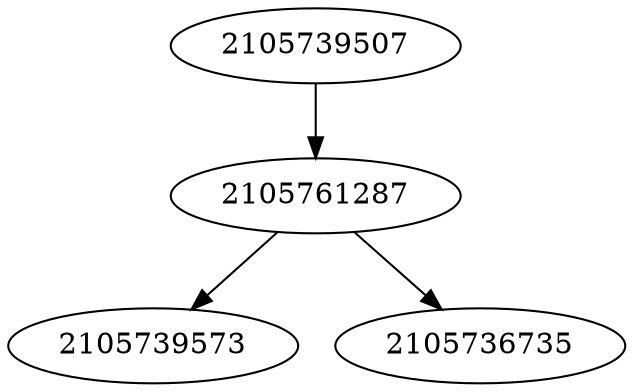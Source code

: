 strict digraph  {
2105739507;
2105761287;
2105739573;
2105736735;
2105739507 -> 2105761287;
2105761287 -> 2105736735;
2105761287 -> 2105739573;
}
